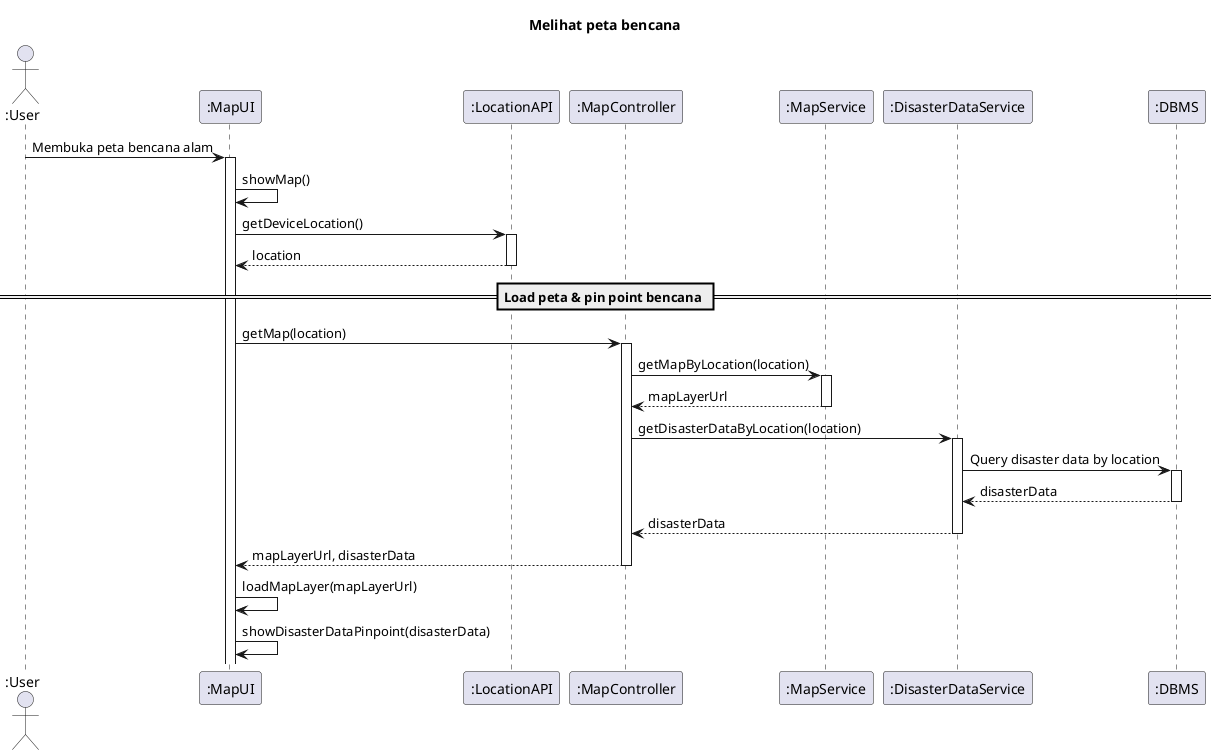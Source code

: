 @startuml SD-MAP-001 - Melihat peta bencana

title Melihat peta bencana

actor ":User" as user
participant ":MapUI" as view
participant ":LocationAPI" as locationApi
participant ":MapController" as controller
participant ":MapService" as mapService
participant ":DisasterDataService" as disasterDataService
participant ":DBMS" as db

user -> view ++: Membuka peta bencana alam
view -> view: showMap()

view -> locationApi ++: getDeviceLocation()
  return location

== Load peta & pin point bencana ==

view -> controller ++: getMap(location)
  controller -> mapService ++: getMapByLocation(location)
    return mapLayerUrl
  
  controller -> disasterDataService ++: getDisasterDataByLocation(location)
    disasterDataService -> db ++: Query disaster data by location
      return disasterData
    return disasterData
  return mapLayerUrl, disasterData

view -> view: loadMapLayer(mapLayerUrl)
view -> view: showDisasterDataPinpoint(disasterData)
